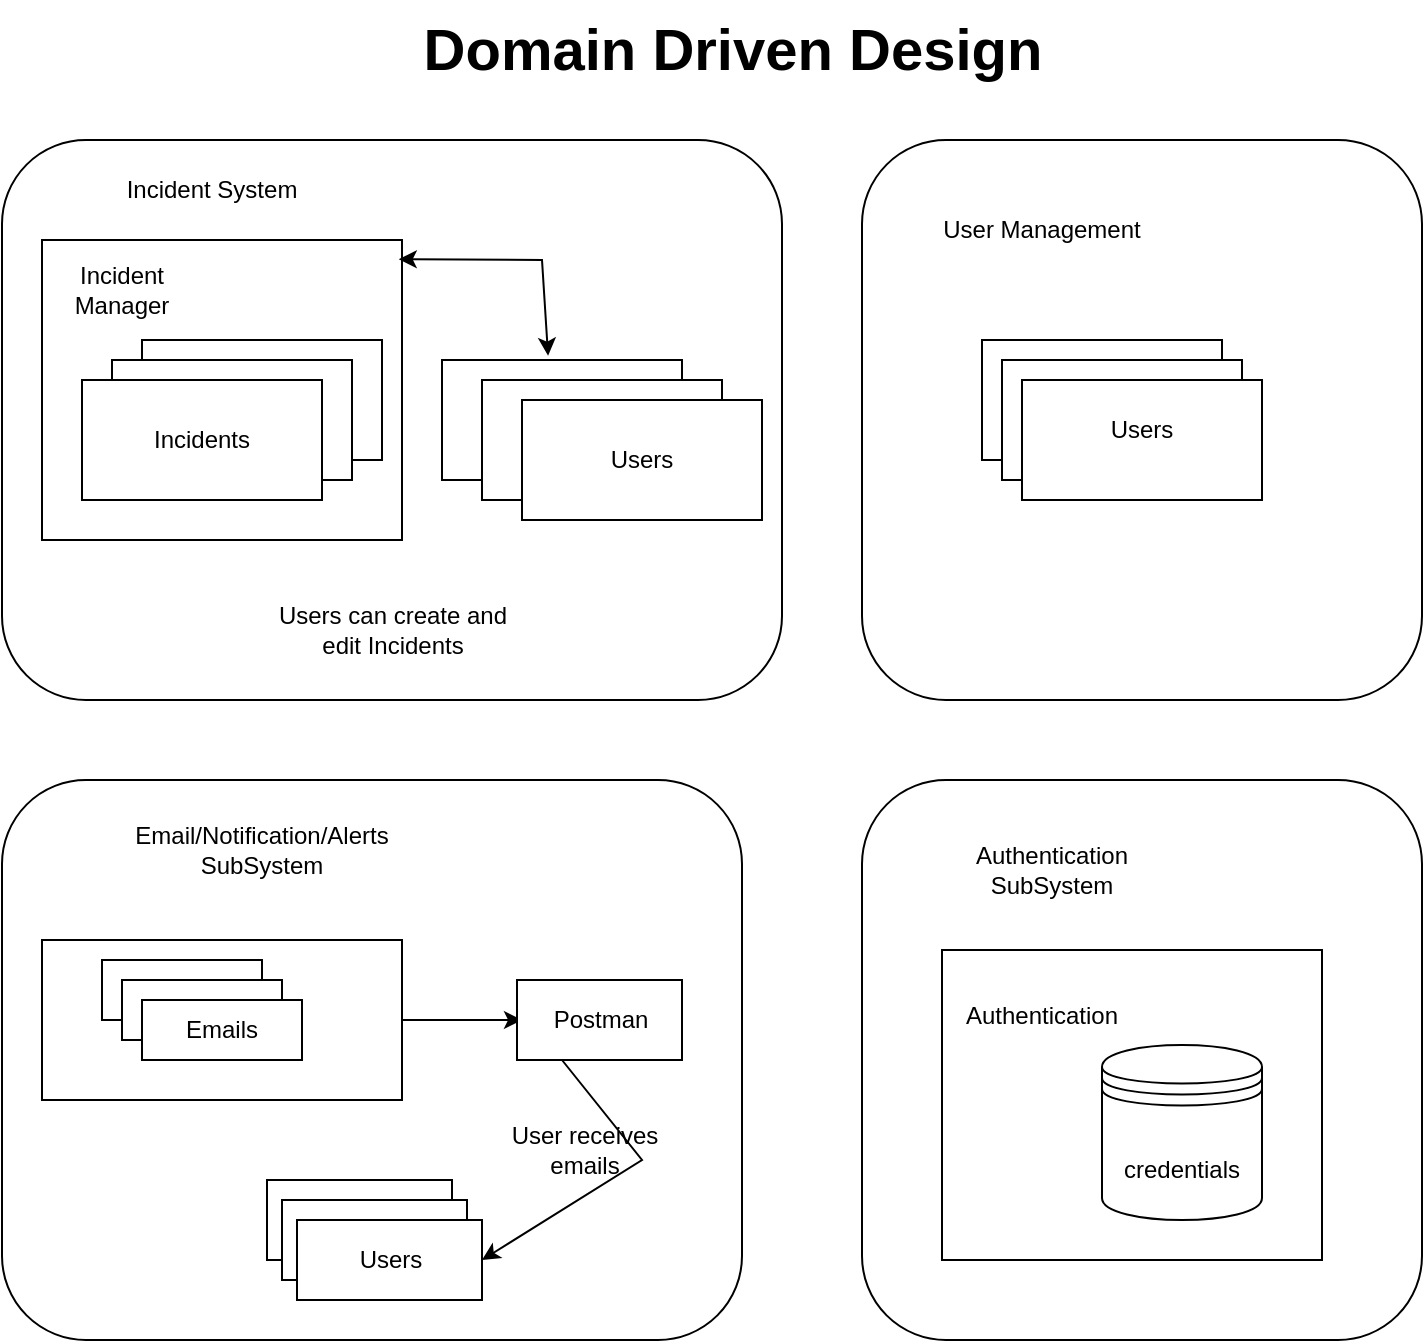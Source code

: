 <mxfile version="21.0.10" type="google"><diagram name="Page-1" id="szBgWZUPlPq6aWBKllvx"><mxGraphModel dx="867" dy="537" grid="1" gridSize="10" guides="1" tooltips="1" connect="1" arrows="1" fold="1" page="1" pageScale="1" pageWidth="850" pageHeight="1100" math="0" shadow="0"><root><mxCell id="0"/><mxCell id="1" parent="0"/><mxCell id="JVWD0onoH2gFb-Nuw6Uw-1" value="" style="rounded=1;whiteSpace=wrap;html=1;" vertex="1" parent="1"><mxGeometry x="110" y="80" width="390" height="280" as="geometry"/></mxCell><mxCell id="JVWD0onoH2gFb-Nuw6Uw-2" value="" style="rounded=1;whiteSpace=wrap;html=1;" vertex="1" parent="1"><mxGeometry x="540" y="400" width="280" height="280" as="geometry"/></mxCell><mxCell id="JVWD0onoH2gFb-Nuw6Uw-3" value="" style="rounded=1;whiteSpace=wrap;html=1;" vertex="1" parent="1"><mxGeometry x="110" y="400" width="370" height="280" as="geometry"/></mxCell><mxCell id="JVWD0onoH2gFb-Nuw6Uw-4" value="" style="rounded=1;whiteSpace=wrap;html=1;" vertex="1" parent="1"><mxGeometry x="540" y="80" width="280" height="280" as="geometry"/></mxCell><mxCell id="JVWD0onoH2gFb-Nuw6Uw-5" value="&lt;pre style=&quot;&quot;&gt;&lt;br&gt;&lt;/pre&gt;" style="rounded=0;whiteSpace=wrap;html=1;align=left;" vertex="1" parent="1"><mxGeometry x="130" y="130" width="180" height="150" as="geometry"/></mxCell><mxCell id="JVWD0onoH2gFb-Nuw6Uw-6" value="" style="rounded=0;whiteSpace=wrap;html=1;" vertex="1" parent="1"><mxGeometry x="180" y="180" width="120" height="60" as="geometry"/></mxCell><mxCell id="JVWD0onoH2gFb-Nuw6Uw-7" value="" style="rounded=0;whiteSpace=wrap;html=1;" vertex="1" parent="1"><mxGeometry x="165" y="190" width="120" height="60" as="geometry"/></mxCell><mxCell id="JVWD0onoH2gFb-Nuw6Uw-8" value="Incidents" style="rounded=0;whiteSpace=wrap;html=1;" vertex="1" parent="1"><mxGeometry x="150" y="200" width="120" height="60" as="geometry"/></mxCell><mxCell id="JVWD0onoH2gFb-Nuw6Uw-10" value="Incident Manager" style="text;html=1;strokeColor=none;fillColor=none;align=center;verticalAlign=middle;whiteSpace=wrap;rounded=0;" vertex="1" parent="1"><mxGeometry x="140" y="140" width="60" height="30" as="geometry"/></mxCell><mxCell id="JVWD0onoH2gFb-Nuw6Uw-12" value="" style="rounded=0;whiteSpace=wrap;html=1;" vertex="1" parent="1"><mxGeometry x="330" y="190" width="120" height="60" as="geometry"/></mxCell><mxCell id="JVWD0onoH2gFb-Nuw6Uw-13" value="" style="rounded=0;whiteSpace=wrap;html=1;" vertex="1" parent="1"><mxGeometry x="350" y="200" width="120" height="60" as="geometry"/></mxCell><mxCell id="JVWD0onoH2gFb-Nuw6Uw-14" value="Users" style="rounded=0;whiteSpace=wrap;html=1;" vertex="1" parent="1"><mxGeometry x="370" y="210" width="120" height="60" as="geometry"/></mxCell><mxCell id="JVWD0onoH2gFb-Nuw6Uw-16" value="" style="endArrow=classic;startArrow=classic;html=1;rounded=0;entryX=0.442;entryY=-0.036;entryDx=0;entryDy=0;entryPerimeter=0;exitX=0.991;exitY=0.064;exitDx=0;exitDy=0;exitPerimeter=0;" edge="1" parent="1" source="JVWD0onoH2gFb-Nuw6Uw-5" target="JVWD0onoH2gFb-Nuw6Uw-12"><mxGeometry width="50" height="50" relative="1" as="geometry"><mxPoint x="310" y="180" as="sourcePoint"/><mxPoint x="360" y="130" as="targetPoint"/><Array as="points"><mxPoint x="380" y="140"/></Array></mxGeometry></mxCell><mxCell id="JVWD0onoH2gFb-Nuw6Uw-17" value="Users can create and edit Incidents" style="text;html=1;strokeColor=none;fillColor=none;align=center;verticalAlign=middle;whiteSpace=wrap;rounded=0;" vertex="1" parent="1"><mxGeometry x="242.5" y="310" width="125" height="30" as="geometry"/></mxCell><mxCell id="JVWD0onoH2gFb-Nuw6Uw-19" value="Incident System" style="text;html=1;strokeColor=none;fillColor=none;align=center;verticalAlign=middle;whiteSpace=wrap;rounded=0;" vertex="1" parent="1"><mxGeometry x="150" y="90" width="130" height="30" as="geometry"/></mxCell><mxCell id="JVWD0onoH2gFb-Nuw6Uw-20" value="User Management" style="text;html=1;strokeColor=none;fillColor=none;align=center;verticalAlign=middle;whiteSpace=wrap;rounded=0;" vertex="1" parent="1"><mxGeometry x="570" y="110" width="120" height="30" as="geometry"/></mxCell><mxCell id="JVWD0onoH2gFb-Nuw6Uw-21" value="" style="rounded=0;whiteSpace=wrap;html=1;" vertex="1" parent="1"><mxGeometry x="600" y="180" width="120" height="60" as="geometry"/></mxCell><mxCell id="JVWD0onoH2gFb-Nuw6Uw-22" value="" style="rounded=0;whiteSpace=wrap;html=1;" vertex="1" parent="1"><mxGeometry x="610" y="190" width="120" height="60" as="geometry"/></mxCell><mxCell id="JVWD0onoH2gFb-Nuw6Uw-23" value="" style="rounded=0;whiteSpace=wrap;html=1;" vertex="1" parent="1"><mxGeometry x="620" y="200" width="120" height="60" as="geometry"/></mxCell><mxCell id="JVWD0onoH2gFb-Nuw6Uw-24" value="Users" style="text;html=1;strokeColor=none;fillColor=none;align=center;verticalAlign=middle;whiteSpace=wrap;rounded=0;" vertex="1" parent="1"><mxGeometry x="650" y="210" width="60" height="30" as="geometry"/></mxCell><mxCell id="JVWD0onoH2gFb-Nuw6Uw-25" value="Email/Notification/Alerts SubSystem" style="text;html=1;strokeColor=none;fillColor=none;align=center;verticalAlign=middle;whiteSpace=wrap;rounded=0;" vertex="1" parent="1"><mxGeometry x="160" y="420" width="160" height="30" as="geometry"/></mxCell><mxCell id="JVWD0onoH2gFb-Nuw6Uw-30" value="" style="rounded=0;whiteSpace=wrap;html=1;" vertex="1" parent="1"><mxGeometry x="130" y="480" width="180" height="80" as="geometry"/></mxCell><mxCell id="JVWD0onoH2gFb-Nuw6Uw-31" value="" style="rounded=0;whiteSpace=wrap;html=1;" vertex="1" parent="1"><mxGeometry x="160" y="490" width="80" height="30" as="geometry"/></mxCell><mxCell id="JVWD0onoH2gFb-Nuw6Uw-32" value="" style="rounded=0;whiteSpace=wrap;html=1;" vertex="1" parent="1"><mxGeometry x="170" y="500" width="80" height="30" as="geometry"/></mxCell><mxCell id="JVWD0onoH2gFb-Nuw6Uw-33" value="Emails" style="rounded=0;whiteSpace=wrap;html=1;" vertex="1" parent="1"><mxGeometry x="180" y="510" width="80" height="30" as="geometry"/></mxCell><mxCell id="JVWD0onoH2gFb-Nuw6Uw-35" value="" style="endArrow=classic;html=1;rounded=0;" edge="1" parent="1"><mxGeometry width="50" height="50" relative="1" as="geometry"><mxPoint x="310" y="520" as="sourcePoint"/><mxPoint x="370" y="520" as="targetPoint"/></mxGeometry></mxCell><mxCell id="JVWD0onoH2gFb-Nuw6Uw-36" value="Postman" style="rounded=0;whiteSpace=wrap;html=1;" vertex="1" parent="1"><mxGeometry x="367.5" y="500" width="82.5" height="40" as="geometry"/></mxCell><mxCell id="JVWD0onoH2gFb-Nuw6Uw-41" value="" style="rounded=0;whiteSpace=wrap;html=1;" vertex="1" parent="1"><mxGeometry x="242.5" y="600" width="92.5" height="40" as="geometry"/></mxCell><mxCell id="JVWD0onoH2gFb-Nuw6Uw-42" value="" style="rounded=0;whiteSpace=wrap;html=1;" vertex="1" parent="1"><mxGeometry x="250" y="610" width="92.5" height="40" as="geometry"/></mxCell><mxCell id="JVWD0onoH2gFb-Nuw6Uw-43" value="Users" style="rounded=0;whiteSpace=wrap;html=1;" vertex="1" parent="1"><mxGeometry x="257.5" y="620" width="92.5" height="40" as="geometry"/></mxCell><mxCell id="JVWD0onoH2gFb-Nuw6Uw-46" value="" style="endArrow=classic;html=1;rounded=0;entryX=1;entryY=0.5;entryDx=0;entryDy=0;" edge="1" parent="1" target="JVWD0onoH2gFb-Nuw6Uw-43"><mxGeometry width="50" height="50" relative="1" as="geometry"><mxPoint x="390" y="540" as="sourcePoint"/><mxPoint x="440" y="490" as="targetPoint"/><Array as="points"><mxPoint x="430" y="590"/></Array></mxGeometry></mxCell><mxCell id="JVWD0onoH2gFb-Nuw6Uw-47" value="User receives emails" style="text;html=1;strokeColor=none;fillColor=none;align=center;verticalAlign=middle;whiteSpace=wrap;rounded=0;" vertex="1" parent="1"><mxGeometry x="360" y="570" width="82.5" height="30" as="geometry"/></mxCell><mxCell id="JVWD0onoH2gFb-Nuw6Uw-48" value="" style="rounded=0;whiteSpace=wrap;html=1;" vertex="1" parent="1"><mxGeometry x="580" y="485" width="190" height="155" as="geometry"/></mxCell><mxCell id="JVWD0onoH2gFb-Nuw6Uw-50" value="" style="shape=datastore;whiteSpace=wrap;html=1;" vertex="1" parent="1"><mxGeometry x="660" y="532.5" width="80" height="87.5" as="geometry"/></mxCell><mxCell id="JVWD0onoH2gFb-Nuw6Uw-51" value="credentials" style="text;html=1;strokeColor=none;fillColor=none;align=center;verticalAlign=middle;whiteSpace=wrap;rounded=0;" vertex="1" parent="1"><mxGeometry x="670" y="580" width="60" height="30" as="geometry"/></mxCell><mxCell id="JVWD0onoH2gFb-Nuw6Uw-52" value="Authentication" style="text;html=1;strokeColor=none;fillColor=none;align=center;verticalAlign=middle;whiteSpace=wrap;rounded=0;" vertex="1" parent="1"><mxGeometry x="600" y="503" width="60" height="30" as="geometry"/></mxCell><mxCell id="JVWD0onoH2gFb-Nuw6Uw-53" value="Authentication SubSystem" style="text;html=1;strokeColor=none;fillColor=none;align=center;verticalAlign=middle;whiteSpace=wrap;rounded=0;" vertex="1" parent="1"><mxGeometry x="580" y="430" width="110" height="30" as="geometry"/></mxCell><mxCell id="JVWD0onoH2gFb-Nuw6Uw-54" value="&lt;b&gt;&lt;font style=&quot;font-size: 29px;&quot;&gt;Domain Driven Design&lt;/font&gt;&lt;/b&gt;" style="text;html=1;align=center;verticalAlign=middle;resizable=0;points=[];autosize=1;strokeColor=none;fillColor=none;" vertex="1" parent="1"><mxGeometry x="310" y="10" width="330" height="50" as="geometry"/></mxCell></root></mxGraphModel></diagram></mxfile>